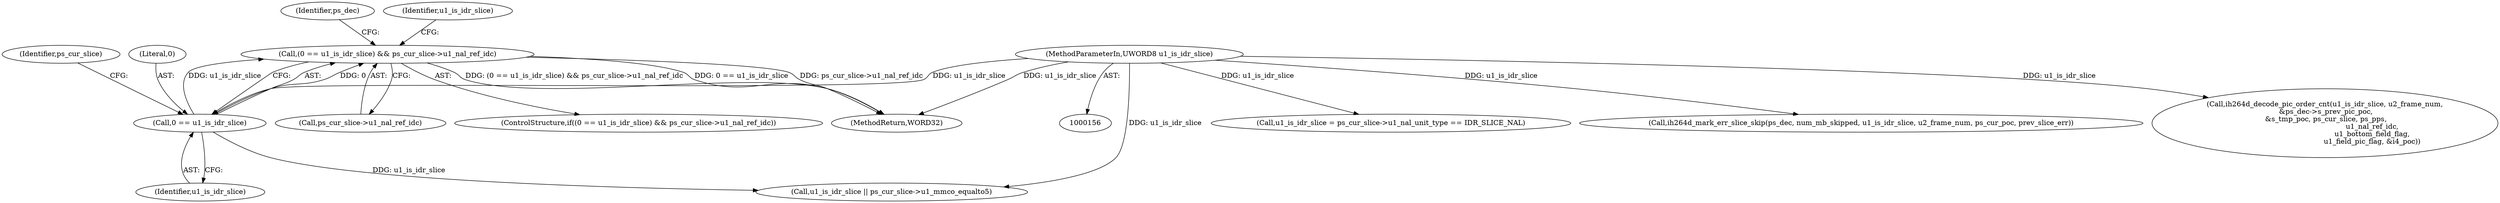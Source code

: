 digraph "0_Android_494561291a503840f385fbcd11d9bc5f4dc502b8_2@pointer" {
"1000506" [label="(Call,(0 == u1_is_idr_slice) && ps_cur_slice->u1_nal_ref_idc)"];
"1000507" [label="(Call,0 == u1_is_idr_slice)"];
"1000157" [label="(MethodParameterIn,UWORD8 u1_is_idr_slice)"];
"1000511" [label="(Identifier,ps_cur_slice)"];
"1001017" [label="(Call,u1_is_idr_slice = ps_cur_slice->u1_nal_unit_type == IDR_SLICE_NAL)"];
"1000507" [label="(Call,0 == u1_is_idr_slice)"];
"1000157" [label="(MethodParameterIn,UWORD8 u1_is_idr_slice)"];
"1000506" [label="(Call,(0 == u1_is_idr_slice) && ps_cur_slice->u1_nal_ref_idc)"];
"1000510" [label="(Call,ps_cur_slice->u1_nal_ref_idc)"];
"1000505" [label="(ControlStructure,if((0 == u1_is_idr_slice) && ps_cur_slice->u1_nal_ref_idc))"];
"1002619" [label="(MethodReturn,WORD32)"];
"1000508" [label="(Literal,0)"];
"1000509" [label="(Identifier,u1_is_idr_slice)"];
"1000521" [label="(Call,u1_is_idr_slice || ps_cur_slice->u1_mmco_equalto5)"];
"1000515" [label="(Identifier,ps_dec)"];
"1001182" [label="(Call,ih264d_mark_err_slice_skip(ps_dec, num_mb_skipped, u1_is_idr_slice, u2_frame_num, ps_cur_poc, prev_slice_err))"];
"1000522" [label="(Identifier,u1_is_idr_slice)"];
"1001424" [label="(Call,ih264d_decode_pic_order_cnt(u1_is_idr_slice, u2_frame_num,\n &ps_dec->s_prev_pic_poc,\n &s_tmp_poc, ps_cur_slice, ps_pps,\n                                          u1_nal_ref_idc,\n                                          u1_bottom_field_flag,\n                                          u1_field_pic_flag, &i4_poc))"];
"1000506" -> "1000505"  [label="AST: "];
"1000506" -> "1000507"  [label="CFG: "];
"1000506" -> "1000510"  [label="CFG: "];
"1000507" -> "1000506"  [label="AST: "];
"1000510" -> "1000506"  [label="AST: "];
"1000515" -> "1000506"  [label="CFG: "];
"1000522" -> "1000506"  [label="CFG: "];
"1000506" -> "1002619"  [label="DDG: (0 == u1_is_idr_slice) && ps_cur_slice->u1_nal_ref_idc"];
"1000506" -> "1002619"  [label="DDG: 0 == u1_is_idr_slice"];
"1000506" -> "1002619"  [label="DDG: ps_cur_slice->u1_nal_ref_idc"];
"1000507" -> "1000506"  [label="DDG: 0"];
"1000507" -> "1000506"  [label="DDG: u1_is_idr_slice"];
"1000507" -> "1000509"  [label="CFG: "];
"1000508" -> "1000507"  [label="AST: "];
"1000509" -> "1000507"  [label="AST: "];
"1000511" -> "1000507"  [label="CFG: "];
"1000157" -> "1000507"  [label="DDG: u1_is_idr_slice"];
"1000507" -> "1000521"  [label="DDG: u1_is_idr_slice"];
"1000157" -> "1000156"  [label="AST: "];
"1000157" -> "1002619"  [label="DDG: u1_is_idr_slice"];
"1000157" -> "1000521"  [label="DDG: u1_is_idr_slice"];
"1000157" -> "1001017"  [label="DDG: u1_is_idr_slice"];
"1000157" -> "1001182"  [label="DDG: u1_is_idr_slice"];
"1000157" -> "1001424"  [label="DDG: u1_is_idr_slice"];
}
